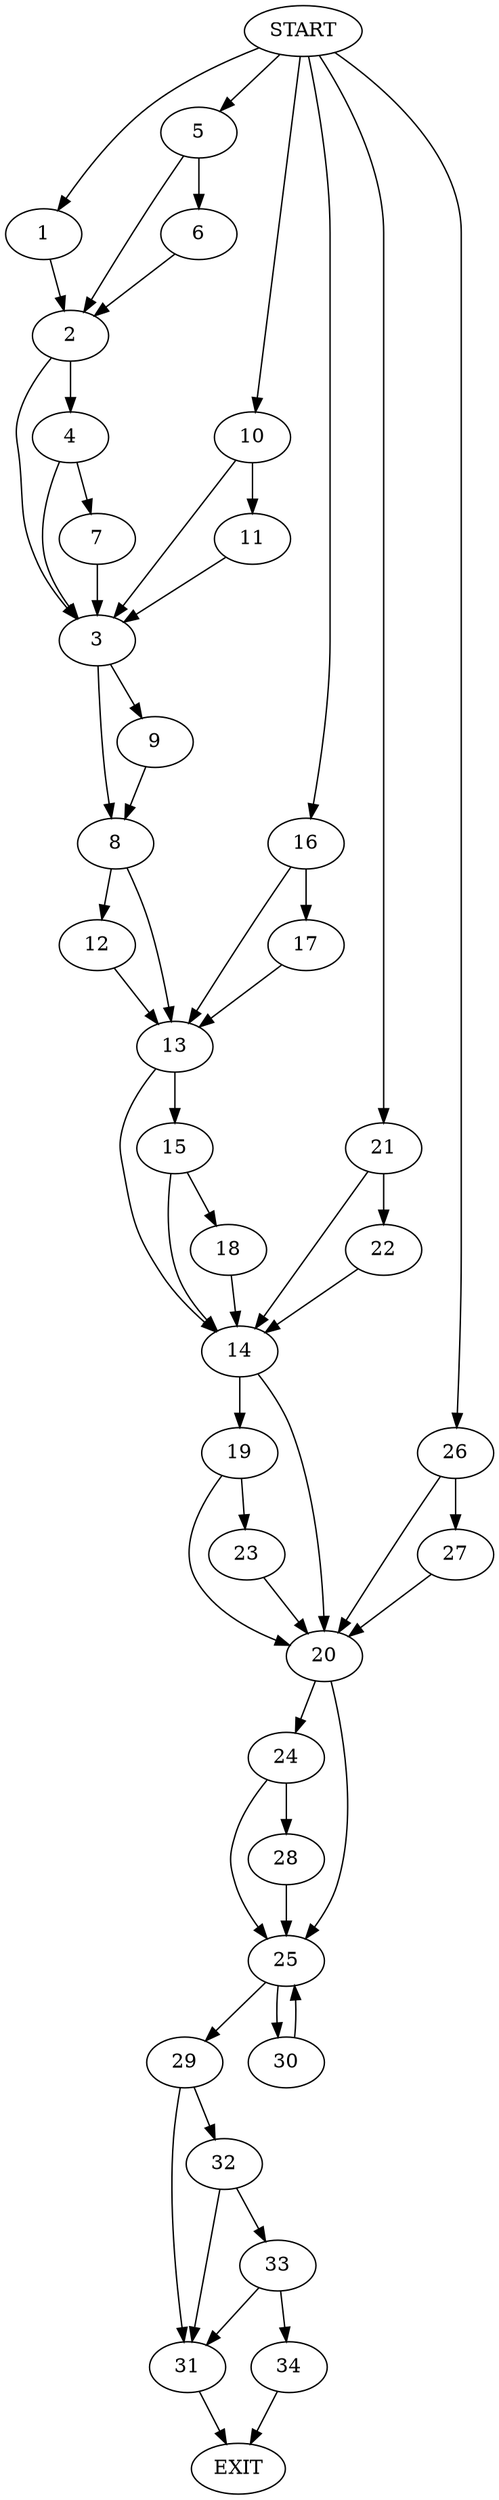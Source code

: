 digraph {
0 [label="START"]
35 [label="EXIT"]
0 -> 1
1 -> 2
2 -> 3
2 -> 4
0 -> 5
5 -> 2
5 -> 6
6 -> 2
4 -> 3
4 -> 7
3 -> 8
3 -> 9
7 -> 3
0 -> 10
10 -> 3
10 -> 11
11 -> 3
9 -> 8
8 -> 12
8 -> 13
12 -> 13
13 -> 14
13 -> 15
0 -> 16
16 -> 17
16 -> 13
17 -> 13
15 -> 14
15 -> 18
14 -> 19
14 -> 20
18 -> 14
0 -> 21
21 -> 14
21 -> 22
22 -> 14
19 -> 23
19 -> 20
20 -> 24
20 -> 25
23 -> 20
0 -> 26
26 -> 27
26 -> 20
27 -> 20
24 -> 25
24 -> 28
25 -> 29
25 -> 30
28 -> 25
29 -> 31
29 -> 32
30 -> 25
31 -> 35
32 -> 33
32 -> 31
33 -> 31
33 -> 34
34 -> 35
}
